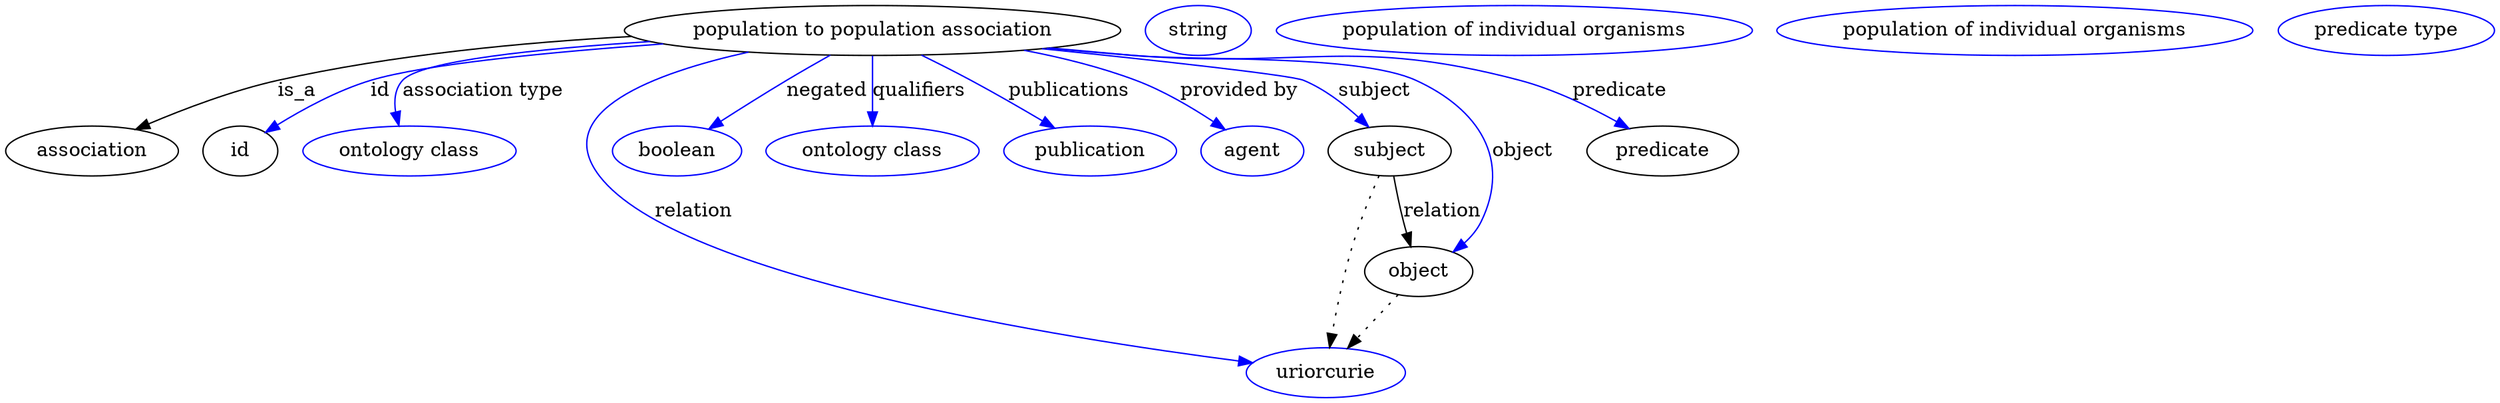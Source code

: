 digraph {
	graph [bb="0,0,1466.5,283"];
	node [label="\N"];
	"population to population association"	 [height=0.5,
		label="population to population association",
		pos="532.05,265",
		width=3.8635];
	association	 [height=0.5,
		pos="50.046,178",
		width=1.3902];
	"population to population association" -> association	 [label=is_a,
		lp="183.05,221.5",
		pos="e,78.789,192.88 408.99,256.59 322.81,249.96 215.58,240.02 172.05,229 142.9,221.63 111.65,208.45 88.072,197.34"];
	id	 [height=0.5,
		pos="145.05,178",
		width=0.75];
	"population to population association" -> id	 [color=blue,
		label=id,
		lp="235.55,221.5",
		pos="e,162.83,191.75 412.11,255.85 342.88,249.57 263.14,240.32 230.05,229 208.89,221.76 187.31,208.73 171.19,197.66",
		style=solid];
	"association type"	 [color=blue,
		height=0.5,
		label="ontology class",
		pos="252.05,178",
		width=1.7151];
	"population to population association" -> "association type"	 [color=blue,
		label="association type",
		lp="294.05,221.5",
		pos="e,245.65,196.13 408.4,256.72 337.72,250.69 260.97,241.41 250.05,229 244.61,222.83 243.38,214.43 244.02,206.23",
		style=solid];
	relation	 [color=blue,
		height=0.5,
		label=uriorcurie,
		pos="804.05,18",
		width=1.2638];
	"population to population association" -> relation	 [color=blue,
		label=relation,
		lp="430.05,134.5",
		pos="e,762.1,25.249 462.77,249.31 404.65,232.75 335.76,203.06 367.05,160 413.16,96.527 646.4,46.761 751.99,27.111",
		style=solid];
	negated	 [color=blue,
		height=0.5,
		label=boolean,
		pos="414.05,178",
		width=1.0652];
	"population to population association" -> negated	 [color=blue,
		label=negated,
		lp="502.55,221.5",
		pos="e,435.02,193.46 507.88,247.18 489.12,233.35 463.04,214.12 443.13,199.44",
		style=solid];
	qualifiers	 [color=blue,
		height=0.5,
		label="ontology class",
		pos="532.05,178",
		width=1.7151];
	"population to population association" -> qualifiers	 [color=blue,
		label=qualifiers,
		lp="558.05,221.5",
		pos="e,532.05,196 532.05,246.97 532.05,235.19 532.05,219.56 532.05,206.16",
		style=solid];
	publications	 [color=blue,
		height=0.5,
		label=publication,
		pos="662.05,178",
		width=1.3902];
	"population to population association" -> publications	 [color=blue,
		label=publications,
		lp="642.55,221.5",
		pos="e,639.18,194.04 560.08,247.23 569.05,241.47 579,235.02 588.05,229 602.22,219.57 617.75,208.91 630.91,199.79",
		style=solid];
	"provided by"	 [color=blue,
		height=0.5,
		label=agent,
		pos="760.05,178",
		width=0.83048];
	"population to population association" -> "provided by"	 [color=blue,
		label="provided by",
		lp="741.05,221.5",
		pos="e,741.63,192.24 613.1,250.35 635.29,244.99 659,237.97 680.05,229 698.92,220.95 718.36,208.66 733.36,198.16",
		style=solid];
	subject	 [height=0.5,
		pos="844.05,178",
		width=0.99297];
	"population to population association" -> subject	 [color=blue,
		label=subject,
		lp="823.55,221.5",
		pos="e,827.96,194.31 633.27,252.64 694.94,244.68 764.44,234.78 778.05,229 793.53,222.42 808.56,211.31 820.35,201.14",
		style=solid];
	object	 [height=0.5,
		pos="864.05,91",
		width=0.9027];
	"population to population association" -> object	 [color=blue,
		label=object,
		lp="916.05,178",
		pos="e,884.24,105.27 632.73,252.57 648.56,250.67 664.75,248.75 680.05,247 754.21,238.49 777.91,257.15 847.05,229 869.03,220.05 876.4,\
216.09 889.05,196 902.14,175.19 898.36,166.44 901.05,142 901.77,135.37 903.64,133.14 901.05,127 898.82,121.74 895.41,116.86 891.54,\
112.51",
		style=solid];
	predicate	 [height=0.5,
		pos="1011,178",
		width=1.1916];
	"population to population association" -> predicate	 [color=blue,
		label=predicate,
		lp="985.05,221.5",
		pos="e,991.48,194.21 631.09,252.27 647.43,250.37 664.2,248.53 680.05,247 735.49,241.64 877.12,246.36 930.05,229 949.19,222.72 968.36,\
210.96 983.24,200.31",
		style=solid];
	association_id	 [color=blue,
		height=0.5,
		label=string,
		pos="720.05,265",
		width=0.84854];
	subject -> relation	 [pos="e,807.36,36.239 838.07,159.97 833.6,146.12 827.52,126.47 823.05,109 817.69,88.088 812.75,64.188 809.24,46.13",
		style=dotted];
	subject -> object	 [label=relation,
		lp="876.05,134.5",
		pos="e,859.91,109 848.19,159.97 850.92,148.08 854.56,132.25 857.66,118.76"];
	"population to population association_subject"	 [color=blue,
		height=0.5,
		label="population of individual organisms",
		pos="904.05,265",
		width=3.7552];
	object -> relation	 [pos="e,818.23,35.261 850.43,74.435 842.85,65.207 833.25,53.528 824.75,43.191",
		style=dotted];
	"population to population association_object"	 [color=blue,
		height=0.5,
		label="population of individual organisms",
		pos="1192,265",
		width=3.7552];
	"population to population association_predicate"	 [color=blue,
		height=0.5,
		label="predicate type",
		pos="1406,265",
		width=1.679];
}
